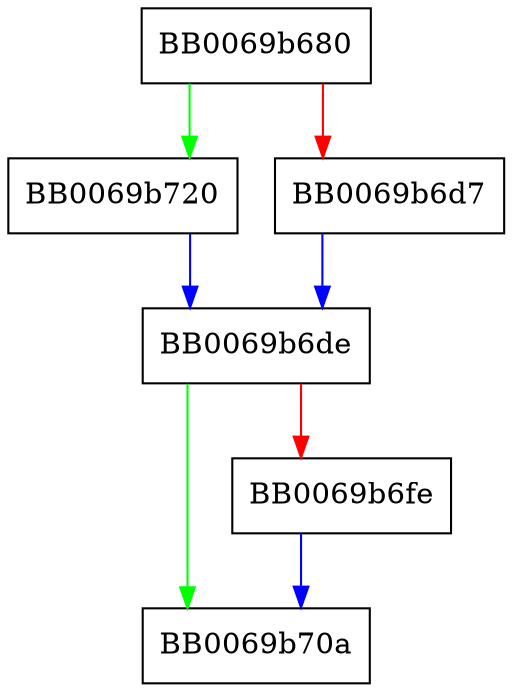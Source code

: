 digraph cipher_hw_aes_ocb_aesni_initkey {
  node [shape="box"];
  graph [splines=ortho];
  BB0069b680 -> BB0069b720 [color="green"];
  BB0069b680 -> BB0069b6d7 [color="red"];
  BB0069b6d7 -> BB0069b6de [color="blue"];
  BB0069b6de -> BB0069b70a [color="green"];
  BB0069b6de -> BB0069b6fe [color="red"];
  BB0069b6fe -> BB0069b70a [color="blue"];
  BB0069b720 -> BB0069b6de [color="blue"];
}